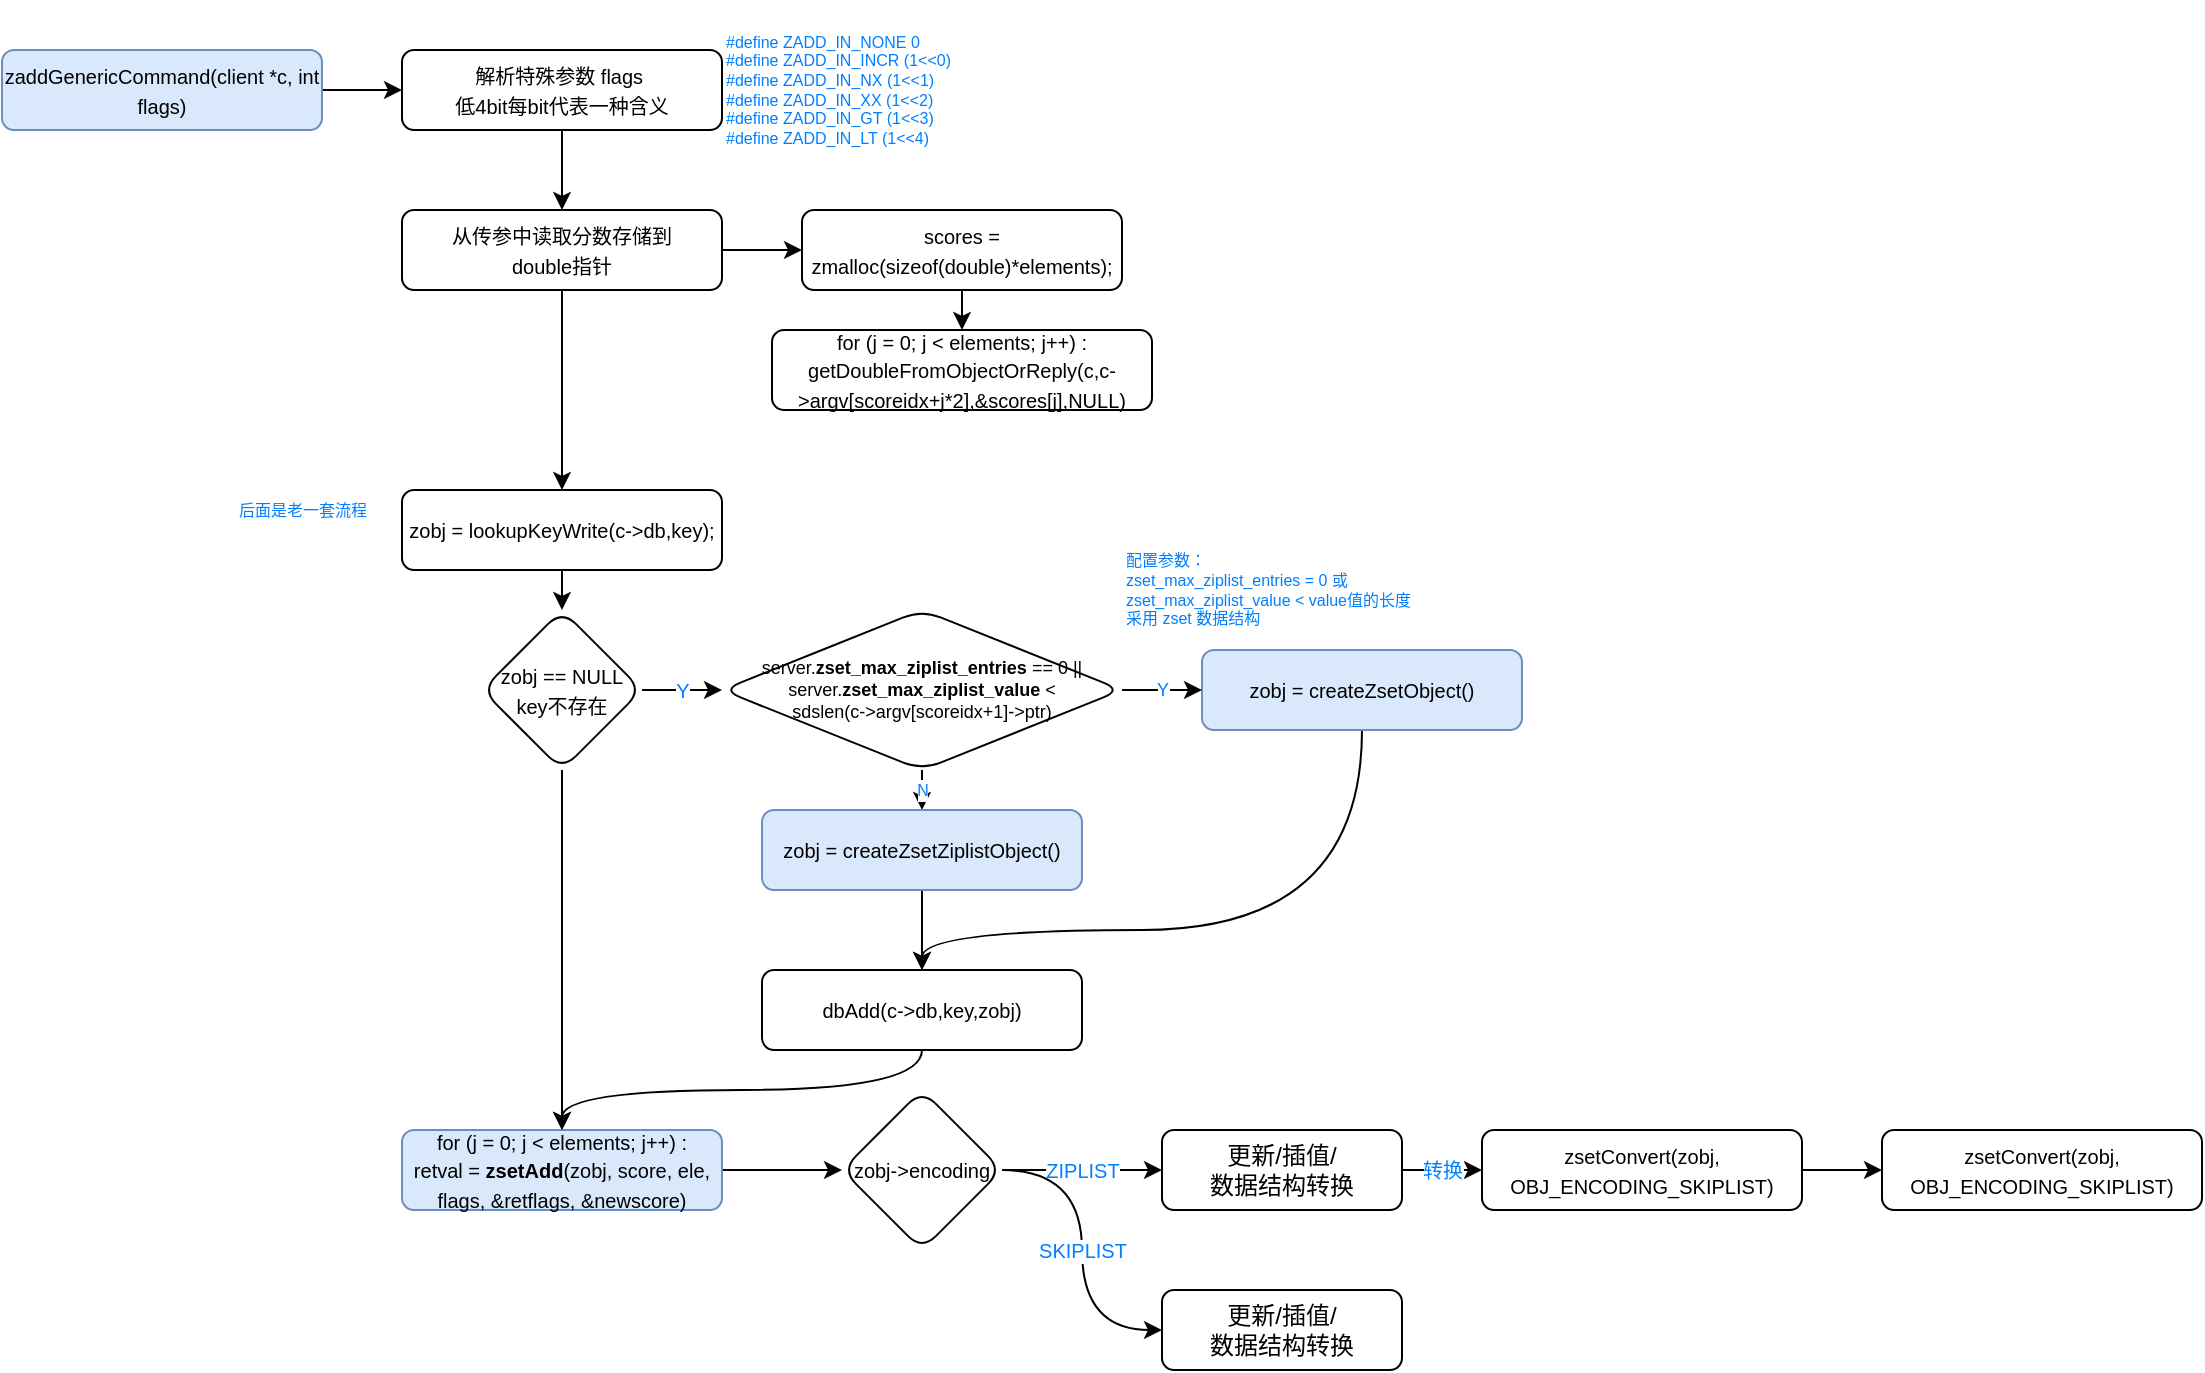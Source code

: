 <mxfile version="21.6.5" type="device">
  <diagram id="oBw_qqJAZGGyLAkMiL3p" name="第 1 页">
    <mxGraphModel dx="989" dy="606" grid="1" gridSize="10" guides="1" tooltips="1" connect="1" arrows="1" fold="1" page="1" pageScale="1" pageWidth="827" pageHeight="1169" math="0" shadow="0">
      <root>
        <mxCell id="0" />
        <mxCell id="1" parent="0" />
        <mxCell id="HGKUAlMKFO4TREOeEvBw-1" style="edgeStyle=orthogonalEdgeStyle;rounded=0;orthogonalLoop=1;jettySize=auto;html=1;exitX=1;exitY=0.5;exitDx=0;exitDy=0;curved=1;" parent="1" source="kFmA6Fi3ztpmuOoM7vwJ-1" target="kFmA6Fi3ztpmuOoM7vwJ-2" edge="1">
          <mxGeometry relative="1" as="geometry" />
        </mxCell>
        <mxCell id="kFmA6Fi3ztpmuOoM7vwJ-1" value="&lt;font style=&quot;font-size: 10px&quot;&gt;zaddGenericCommand(client *c, int flags)&lt;/font&gt;" style="rounded=1;whiteSpace=wrap;html=1;fillColor=#dae8fc;strokeColor=#6c8ebf;" parent="1" vertex="1">
          <mxGeometry x="40" y="40" width="160" height="40" as="geometry" />
        </mxCell>
        <mxCell id="HGKUAlMKFO4TREOeEvBw-4" value="" style="edgeStyle=orthogonalEdgeStyle;rounded=0;orthogonalLoop=1;jettySize=auto;html=1;fontSize=8;fontColor=#007FFF;curved=1;" parent="1" source="kFmA6Fi3ztpmuOoM7vwJ-2" target="HGKUAlMKFO4TREOeEvBw-3" edge="1">
          <mxGeometry relative="1" as="geometry" />
        </mxCell>
        <mxCell id="kFmA6Fi3ztpmuOoM7vwJ-2" value="&lt;span style=&quot;font-size: 10px&quot;&gt;解析特殊参数 flags&amp;nbsp;&lt;br&gt;低4bit每bit代表一种含义&lt;br&gt;&lt;/span&gt;" style="rounded=1;whiteSpace=wrap;html=1;" parent="1" vertex="1">
          <mxGeometry x="240" y="40" width="160" height="40" as="geometry" />
        </mxCell>
        <mxCell id="HGKUAlMKFO4TREOeEvBw-2" value="&lt;div style=&quot;font-size: 8px&quot;&gt;&lt;font style=&quot;font-size: 8px&quot; color=&quot;#007fff&quot;&gt;#define ZADD_IN_NONE 0&lt;/font&gt;&lt;/div&gt;&lt;div style=&quot;font-size: 8px&quot;&gt;&lt;font style=&quot;font-size: 8px&quot; color=&quot;#007fff&quot;&gt;#define ZADD_IN_INCR (1&amp;lt;&amp;lt;0)&lt;/font&gt;&lt;/div&gt;&lt;div style=&quot;font-size: 8px&quot;&gt;&lt;font style=&quot;font-size: 8px&quot; color=&quot;#007fff&quot;&gt;#define ZADD_IN_NX (1&amp;lt;&amp;lt;1)&amp;nbsp;&amp;nbsp;&lt;/font&gt;&lt;/div&gt;&lt;div style=&quot;font-size: 8px&quot;&gt;&lt;font style=&quot;font-size: 8px&quot; color=&quot;#007fff&quot;&gt;#define ZADD_IN_XX (1&amp;lt;&amp;lt;2)&amp;nbsp;&amp;nbsp;&lt;/font&gt;&lt;/div&gt;&lt;div style=&quot;font-size: 8px&quot;&gt;&lt;font style=&quot;font-size: 8px&quot; color=&quot;#007fff&quot;&gt;#define ZADD_IN_GT (1&amp;lt;&amp;lt;3)&amp;nbsp;&amp;nbsp;&lt;/font&gt;&lt;/div&gt;&lt;div style=&quot;font-size: 8px&quot;&gt;&lt;font style=&quot;font-size: 8px&quot; color=&quot;#007fff&quot;&gt;#define ZADD_IN_LT (1&amp;lt;&amp;lt;4)&amp;nbsp;&amp;nbsp;&lt;/font&gt;&lt;/div&gt;" style="text;html=1;align=left;verticalAlign=middle;resizable=0;points=[];autosize=1;strokeColor=none;fillColor=none;" parent="1" vertex="1">
          <mxGeometry x="400" y="15" width="130" height="90" as="geometry" />
        </mxCell>
        <mxCell id="HGKUAlMKFO4TREOeEvBw-7" style="edgeStyle=orthogonalEdgeStyle;curved=1;rounded=0;orthogonalLoop=1;jettySize=auto;html=1;exitX=1;exitY=0.5;exitDx=0;exitDy=0;entryX=0;entryY=0.5;entryDx=0;entryDy=0;fontSize=8;fontColor=#007FFF;" parent="1" source="HGKUAlMKFO4TREOeEvBw-3" target="HGKUAlMKFO4TREOeEvBw-6" edge="1">
          <mxGeometry relative="1" as="geometry" />
        </mxCell>
        <mxCell id="HGKUAlMKFO4TREOeEvBw-11" value="" style="edgeStyle=orthogonalEdgeStyle;curved=1;rounded=0;orthogonalLoop=1;jettySize=auto;html=1;fontSize=8;fontColor=#007FFF;" parent="1" source="HGKUAlMKFO4TREOeEvBw-3" target="HGKUAlMKFO4TREOeEvBw-10" edge="1">
          <mxGeometry relative="1" as="geometry" />
        </mxCell>
        <mxCell id="HGKUAlMKFO4TREOeEvBw-3" value="&lt;span style=&quot;font-size: 10px&quot;&gt;从传参中读取分数存储到&lt;br&gt;double指针&lt;br&gt;&lt;/span&gt;" style="rounded=1;whiteSpace=wrap;html=1;" parent="1" vertex="1">
          <mxGeometry x="240" y="120" width="160" height="40" as="geometry" />
        </mxCell>
        <mxCell id="HGKUAlMKFO4TREOeEvBw-9" value="" style="edgeStyle=orthogonalEdgeStyle;curved=1;rounded=0;orthogonalLoop=1;jettySize=auto;html=1;fontSize=8;fontColor=#007FFF;" parent="1" source="HGKUAlMKFO4TREOeEvBw-6" target="HGKUAlMKFO4TREOeEvBw-8" edge="1">
          <mxGeometry relative="1" as="geometry" />
        </mxCell>
        <mxCell id="HGKUAlMKFO4TREOeEvBw-6" value="&lt;span style=&quot;font-size: 10px&quot;&gt;scores = zmalloc(sizeof(double)*elements);&lt;/span&gt;" style="rounded=1;whiteSpace=wrap;html=1;" parent="1" vertex="1">
          <mxGeometry x="440" y="120" width="160" height="40" as="geometry" />
        </mxCell>
        <mxCell id="HGKUAlMKFO4TREOeEvBw-8" value="&lt;span style=&quot;font-size: 10px&quot;&gt;for (j = 0; j &amp;lt; elements; j++) :&lt;/span&gt;&lt;br&gt;&lt;span style=&quot;font-size: 10px&quot;&gt;getDoubleFromObjectOrReply(c,c-&amp;gt;argv[scoreidx+j*2],&amp;amp;scores[j],NULL)&lt;/span&gt;" style="rounded=1;whiteSpace=wrap;html=1;" parent="1" vertex="1">
          <mxGeometry x="425" y="180" width="190" height="40" as="geometry" />
        </mxCell>
        <mxCell id="HGKUAlMKFO4TREOeEvBw-16" value="" style="edgeStyle=orthogonalEdgeStyle;curved=1;rounded=0;orthogonalLoop=1;jettySize=auto;html=1;fontSize=8;fontColor=#007FFF;" parent="1" source="HGKUAlMKFO4TREOeEvBw-10" target="HGKUAlMKFO4TREOeEvBw-15" edge="1">
          <mxGeometry relative="1" as="geometry" />
        </mxCell>
        <mxCell id="HGKUAlMKFO4TREOeEvBw-10" value="&lt;span style=&quot;font-size: 10px&quot;&gt;zobj = lookupKeyWrite(c-&amp;gt;db,key);&lt;/span&gt;" style="rounded=1;whiteSpace=wrap;html=1;" parent="1" vertex="1">
          <mxGeometry x="240" y="260" width="160" height="40" as="geometry" />
        </mxCell>
        <mxCell id="HGKUAlMKFO4TREOeEvBw-12" value="后面是老一套流程" style="text;html=1;align=center;verticalAlign=middle;resizable=0;points=[];autosize=1;strokeColor=none;fillColor=none;fontSize=8;fontColor=#007FFF;" parent="1" vertex="1">
          <mxGeometry x="150" y="260" width="80" height="20" as="geometry" />
        </mxCell>
        <mxCell id="HGKUAlMKFO4TREOeEvBw-19" value="Y" style="edgeStyle=orthogonalEdgeStyle;curved=1;rounded=0;orthogonalLoop=1;jettySize=auto;html=1;fontSize=10;fontColor=#007FFF;" parent="1" source="HGKUAlMKFO4TREOeEvBw-15" target="HGKUAlMKFO4TREOeEvBw-18" edge="1">
          <mxGeometry relative="1" as="geometry" />
        </mxCell>
        <mxCell id="HGKUAlMKFO4TREOeEvBw-24" style="edgeStyle=orthogonalEdgeStyle;curved=1;rounded=0;orthogonalLoop=1;jettySize=auto;html=1;exitX=0.5;exitY=1;exitDx=0;exitDy=0;entryX=0.5;entryY=0;entryDx=0;entryDy=0;fontSize=9;fontColor=#007FFF;" parent="1" source="HGKUAlMKFO4TREOeEvBw-15" target="HGKUAlMKFO4TREOeEvBw-23" edge="1">
          <mxGeometry relative="1" as="geometry" />
        </mxCell>
        <mxCell id="HGKUAlMKFO4TREOeEvBw-15" value="&lt;font style=&quot;font-size: 10px&quot;&gt;zobj == NULL&lt;br&gt;key不存在&lt;br&gt;&lt;/font&gt;" style="rhombus;whiteSpace=wrap;html=1;rounded=1;" parent="1" vertex="1">
          <mxGeometry x="280" y="320" width="80" height="80" as="geometry" />
        </mxCell>
        <mxCell id="HGKUAlMKFO4TREOeEvBw-27" style="edgeStyle=orthogonalEdgeStyle;curved=1;rounded=0;orthogonalLoop=1;jettySize=auto;html=1;exitX=0.5;exitY=1;exitDx=0;exitDy=0;entryX=0.5;entryY=0;entryDx=0;entryDy=0;fontSize=9;fontColor=#007FFF;" parent="1" source="HGKUAlMKFO4TREOeEvBw-17" target="HGKUAlMKFO4TREOeEvBw-25" edge="1">
          <mxGeometry relative="1" as="geometry">
            <Array as="points">
              <mxPoint x="720" y="480" />
              <mxPoint x="500" y="480" />
            </Array>
          </mxGeometry>
        </mxCell>
        <mxCell id="HGKUAlMKFO4TREOeEvBw-17" value="&lt;span style=&quot;font-size: 10px&quot;&gt;zobj = createZsetObject()&lt;/span&gt;" style="rounded=1;whiteSpace=wrap;html=1;fillColor=#dae8fc;strokeColor=#6c8ebf;" parent="1" vertex="1">
          <mxGeometry x="640" y="340" width="160" height="40" as="geometry" />
        </mxCell>
        <mxCell id="HGKUAlMKFO4TREOeEvBw-20" value="Y" style="edgeStyle=orthogonalEdgeStyle;curved=1;rounded=0;orthogonalLoop=1;jettySize=auto;html=1;exitX=1;exitY=0.5;exitDx=0;exitDy=0;fontSize=9;fontColor=#007FFF;" parent="1" source="HGKUAlMKFO4TREOeEvBw-18" target="HGKUAlMKFO4TREOeEvBw-17" edge="1">
          <mxGeometry relative="1" as="geometry" />
        </mxCell>
        <mxCell id="HGKUAlMKFO4TREOeEvBw-22" value="&lt;font style=&quot;font-size: 8px&quot;&gt;N&lt;/font&gt;" style="edgeStyle=orthogonalEdgeStyle;curved=1;rounded=0;orthogonalLoop=1;jettySize=auto;html=1;exitX=0.5;exitY=1;exitDx=0;exitDy=0;fontSize=9;fontColor=#007FFF;entryX=0.5;entryY=0;entryDx=0;entryDy=0;" parent="1" source="HGKUAlMKFO4TREOeEvBw-18" target="HGKUAlMKFO4TREOeEvBw-21" edge="1">
          <mxGeometry relative="1" as="geometry">
            <mxPoint x="500" y="430" as="targetPoint" />
          </mxGeometry>
        </mxCell>
        <mxCell id="HGKUAlMKFO4TREOeEvBw-18" value="&lt;div style=&quot;font-size: 9px&quot;&gt;&lt;font style=&quot;font-size: 9px&quot;&gt;server.&lt;b&gt;zset_max_ziplist_entries&lt;/b&gt; == 0 ||&lt;/font&gt;&lt;/div&gt;&lt;div style=&quot;font-size: 9px&quot;&gt;&lt;font style=&quot;font-size: 9px&quot;&gt;server.&lt;b&gt;zset_max_ziplist_value&lt;/b&gt; &amp;lt; &lt;br&gt;sdslen(c-&amp;gt;argv[scoreidx+1]-&amp;gt;ptr)&lt;/font&gt;&lt;/div&gt;" style="rhombus;whiteSpace=wrap;html=1;rounded=1;" parent="1" vertex="1">
          <mxGeometry x="400" y="320" width="200" height="80" as="geometry" />
        </mxCell>
        <mxCell id="HGKUAlMKFO4TREOeEvBw-26" value="" style="edgeStyle=orthogonalEdgeStyle;curved=1;rounded=0;orthogonalLoop=1;jettySize=auto;html=1;fontSize=9;fontColor=#007FFF;" parent="1" source="HGKUAlMKFO4TREOeEvBw-21" target="HGKUAlMKFO4TREOeEvBw-25" edge="1">
          <mxGeometry relative="1" as="geometry" />
        </mxCell>
        <mxCell id="HGKUAlMKFO4TREOeEvBw-21" value="&lt;span style=&quot;font-size: 10px&quot;&gt;zobj = createZsetZiplistObject()&lt;/span&gt;" style="rounded=1;whiteSpace=wrap;html=1;fillColor=#dae8fc;strokeColor=#6c8ebf;" parent="1" vertex="1">
          <mxGeometry x="420" y="420" width="160" height="40" as="geometry" />
        </mxCell>
        <mxCell id="HGKUAlMKFO4TREOeEvBw-38" value="" style="edgeStyle=orthogonalEdgeStyle;curved=1;rounded=0;orthogonalLoop=1;jettySize=auto;html=1;fontSize=8;fontColor=#007FFF;" parent="1" source="HGKUAlMKFO4TREOeEvBw-23" target="HGKUAlMKFO4TREOeEvBw-37" edge="1">
          <mxGeometry relative="1" as="geometry" />
        </mxCell>
        <mxCell id="HGKUAlMKFO4TREOeEvBw-23" value="&lt;span style=&quot;font-size: 10px&quot;&gt;for (j = 0; j &amp;lt; elements; j++) :&lt;/span&gt;&lt;br&gt;&lt;span style=&quot;font-size: 10px&quot;&gt;retval = &lt;b&gt;zsetAdd&lt;/b&gt;(zobj, score, ele, flags, &amp;amp;retflags, &amp;amp;newscore)&lt;/span&gt;" style="rounded=1;whiteSpace=wrap;html=1;fillColor=#dae8fc;strokeColor=#6c8ebf;" parent="1" vertex="1">
          <mxGeometry x="240" y="580" width="160" height="40" as="geometry" />
        </mxCell>
        <mxCell id="HGKUAlMKFO4TREOeEvBw-34" style="edgeStyle=orthogonalEdgeStyle;curved=1;rounded=0;orthogonalLoop=1;jettySize=auto;html=1;exitX=0.5;exitY=1;exitDx=0;exitDy=0;entryX=0.5;entryY=0;entryDx=0;entryDy=0;fontSize=8;fontColor=#007FFF;" parent="1" source="HGKUAlMKFO4TREOeEvBw-25" target="HGKUAlMKFO4TREOeEvBw-23" edge="1">
          <mxGeometry relative="1" as="geometry" />
        </mxCell>
        <mxCell id="HGKUAlMKFO4TREOeEvBw-25" value="&lt;span style=&quot;font-size: 10px&quot;&gt;dbAdd(c-&amp;gt;db,key,zobj)&lt;/span&gt;" style="rounded=1;whiteSpace=wrap;html=1;" parent="1" vertex="1">
          <mxGeometry x="420" y="500" width="160" height="40" as="geometry" />
        </mxCell>
        <mxCell id="HGKUAlMKFO4TREOeEvBw-36" value="&lt;div&gt;配置参数：&lt;/div&gt;&lt;div&gt;zset_max_ziplist_entries = 0 或&lt;/div&gt;&lt;div&gt;zset_max_ziplist_value &amp;lt; value值的长度&lt;br&gt;采用 zset 数据结构&lt;/div&gt;" style="text;html=1;strokeColor=none;fillColor=none;align=left;verticalAlign=middle;whiteSpace=wrap;rounded=0;fontSize=8;fontColor=#007FFF;" parent="1" vertex="1">
          <mxGeometry x="600" y="280" width="180" height="60" as="geometry" />
        </mxCell>
        <mxCell id="HGKUAlMKFO4TREOeEvBw-40" value="ZIPLIST" style="edgeStyle=orthogonalEdgeStyle;curved=1;rounded=0;orthogonalLoop=1;jettySize=auto;html=1;exitX=1;exitY=0.5;exitDx=0;exitDy=0;fontSize=10;fontColor=#007FFF;" parent="1" source="HGKUAlMKFO4TREOeEvBw-37" target="HGKUAlMKFO4TREOeEvBw-39" edge="1">
          <mxGeometry relative="1" as="geometry" />
        </mxCell>
        <mxCell id="HGKUAlMKFO4TREOeEvBw-42" value="SKIPLIST" style="edgeStyle=orthogonalEdgeStyle;curved=1;rounded=0;orthogonalLoop=1;jettySize=auto;html=1;exitX=1;exitY=0.5;exitDx=0;exitDy=0;entryX=0;entryY=0.5;entryDx=0;entryDy=0;fontSize=10;fontColor=#007FFF;" parent="1" source="HGKUAlMKFO4TREOeEvBw-37" target="HGKUAlMKFO4TREOeEvBw-41" edge="1">
          <mxGeometry relative="1" as="geometry" />
        </mxCell>
        <mxCell id="HGKUAlMKFO4TREOeEvBw-37" value="&lt;font style=&quot;font-size: 10px&quot;&gt;zobj-&amp;gt;encoding&lt;/font&gt;" style="rhombus;whiteSpace=wrap;html=1;rounded=1;" parent="1" vertex="1">
          <mxGeometry x="460" y="560" width="80" height="80" as="geometry" />
        </mxCell>
        <mxCell id="HGKUAlMKFO4TREOeEvBw-44" value="转换" style="edgeStyle=orthogonalEdgeStyle;curved=1;rounded=0;orthogonalLoop=1;jettySize=auto;html=1;fontSize=10;fontColor=#007FFF;" parent="1" source="HGKUAlMKFO4TREOeEvBw-39" target="HGKUAlMKFO4TREOeEvBw-43" edge="1">
          <mxGeometry relative="1" as="geometry" />
        </mxCell>
        <mxCell id="HGKUAlMKFO4TREOeEvBw-39" value="更新/插值/&lt;br&gt;数据结构转换" style="rounded=1;whiteSpace=wrap;html=1;" parent="1" vertex="1">
          <mxGeometry x="620" y="580" width="120" height="40" as="geometry" />
        </mxCell>
        <mxCell id="HGKUAlMKFO4TREOeEvBw-41" value="更新/插值/&lt;br&gt;数据结构转换" style="rounded=1;whiteSpace=wrap;html=1;" parent="1" vertex="1">
          <mxGeometry x="620" y="660" width="120" height="40" as="geometry" />
        </mxCell>
        <mxCell id="HGKUAlMKFO4TREOeEvBw-46" value="" style="edgeStyle=orthogonalEdgeStyle;curved=1;rounded=0;orthogonalLoop=1;jettySize=auto;html=1;fontSize=10;fontColor=#007FFF;" parent="1" source="HGKUAlMKFO4TREOeEvBw-43" target="HGKUAlMKFO4TREOeEvBw-45" edge="1">
          <mxGeometry relative="1" as="geometry" />
        </mxCell>
        <mxCell id="HGKUAlMKFO4TREOeEvBw-43" value="&lt;font style=&quot;font-size: 10px&quot;&gt;zsetConvert(zobj,&lt;br&gt;OBJ_ENCODING_SKIPLIST)&lt;/font&gt;" style="rounded=1;whiteSpace=wrap;html=1;" parent="1" vertex="1">
          <mxGeometry x="780" y="580" width="160" height="40" as="geometry" />
        </mxCell>
        <mxCell id="HGKUAlMKFO4TREOeEvBw-45" value="&lt;font style=&quot;font-size: 10px&quot;&gt;zsetConvert(zobj,&lt;br&gt;OBJ_ENCODING_SKIPLIST)&lt;/font&gt;" style="rounded=1;whiteSpace=wrap;html=1;" parent="1" vertex="1">
          <mxGeometry x="980" y="580" width="160" height="40" as="geometry" />
        </mxCell>
      </root>
    </mxGraphModel>
  </diagram>
</mxfile>
